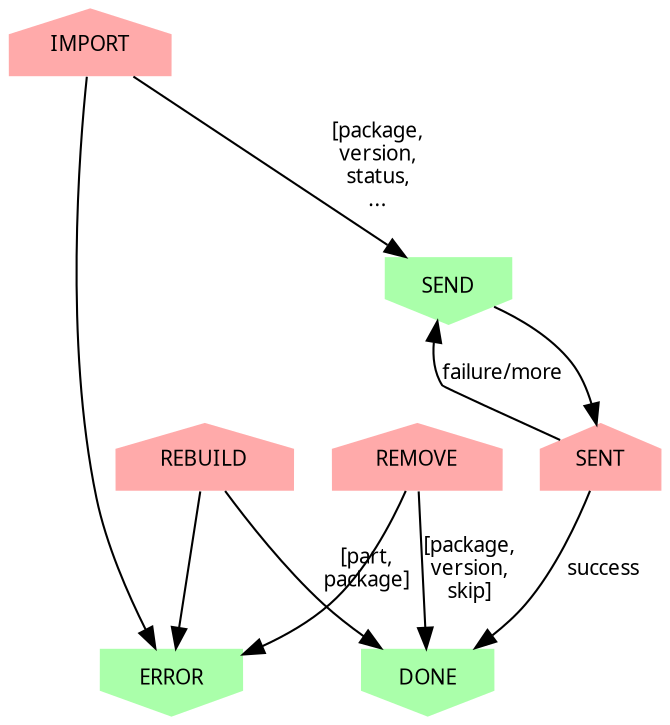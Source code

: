 digraph slave {
    /* Sent messages */
    node [shape=house, fontname=Sans, fontsize=10, style=filled, fillcolor="#ffaaaa", penwidth=0];
    IMPORT;
    REMOVE;
    REBUILD;
    SENT;

    /* Received messages */
    node [shape=invhouse, fontname=Sans, fontsize=10, style=filled, fillcolor="#aaffaa", penwidth=0];
    ERROR;
    SEND;
    DONE;

    /* Edges */
    edge [fontname=Sans, fontsize=10];
    IMPORT->SEND [label="[package,\nversion,\nstatus,\n..."];
    IMPORT->ERROR;
    SEND->SENT;
    SENT->DONE [label="success"];
    SENT->SEND [label="failure/more"];
    REMOVE->DONE [label="[package,\nversion,\nskip]"];
    REMOVE->ERROR;
    REBUILD->DONE [label="[part,\npackage]"];
    REBUILD->ERROR;
}
